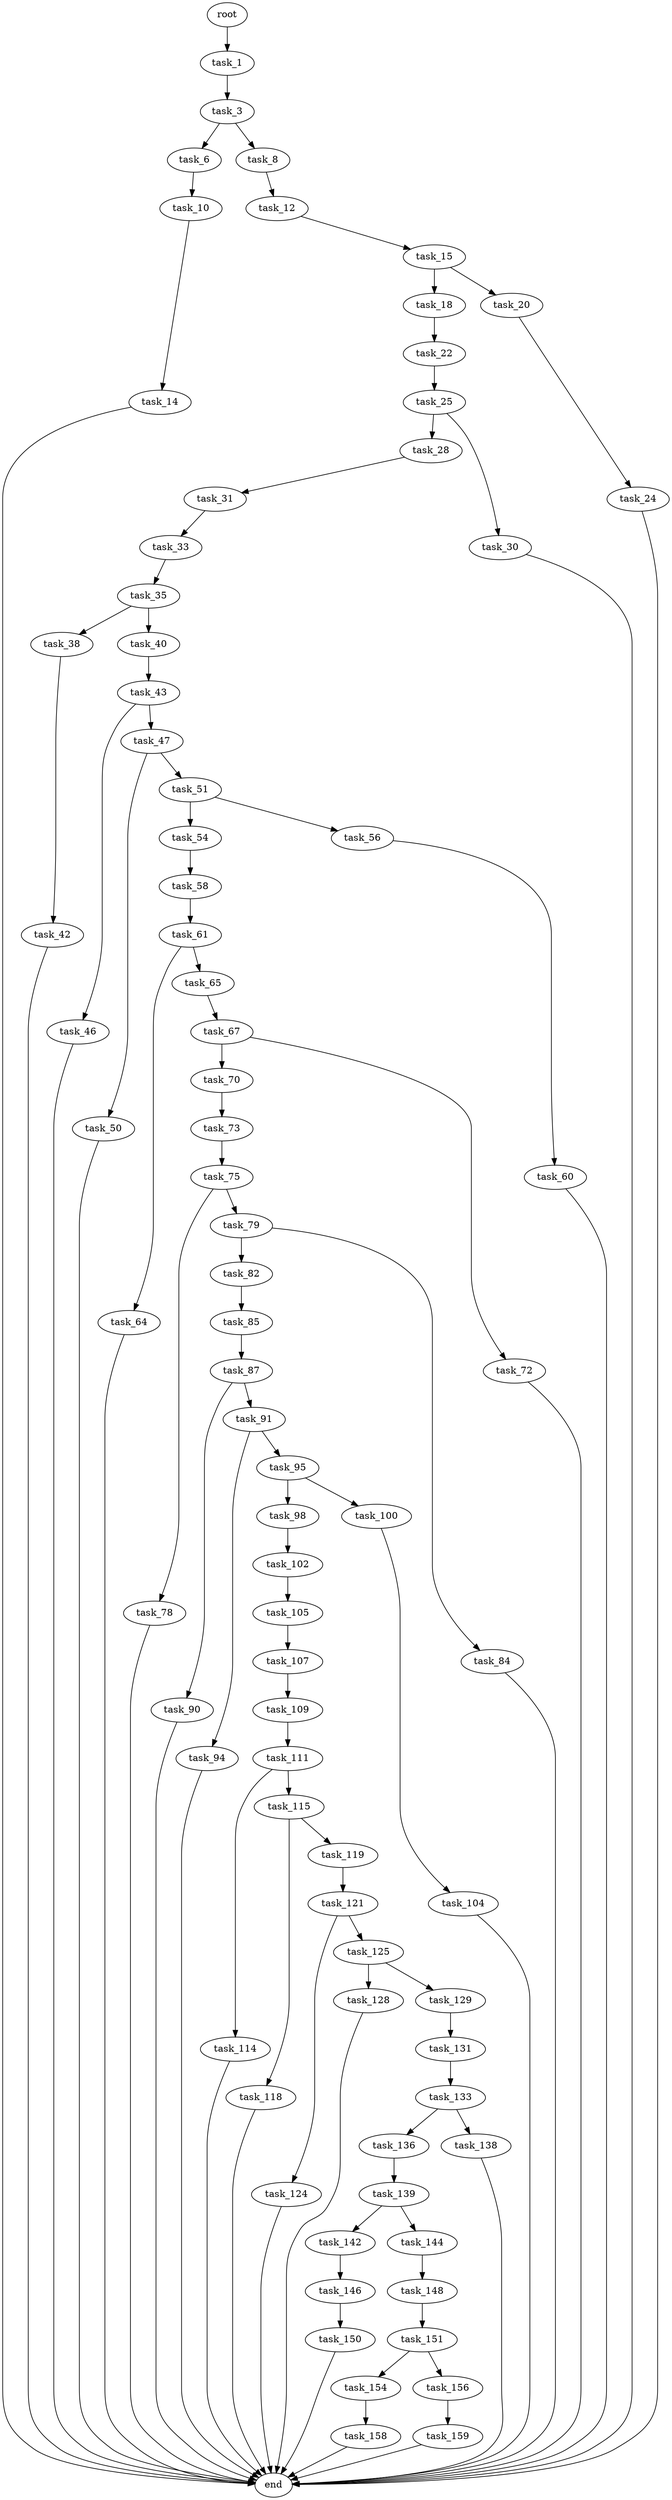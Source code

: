 digraph G {
  root [size="0.000000"];
  task_1 [size="68719476736.000000"];
  task_3 [size="134217728000.000000"];
  task_6 [size="1000738295.000000"];
  task_8 [size="9882304270.000000"];
  task_10 [size="195631078072.000000"];
  task_12 [size="10221012639.000000"];
  task_14 [size="6013964358.000000"];
  task_15 [size="28991029248.000000"];
  task_18 [size="549755813888.000000"];
  task_20 [size="33294464718.000000"];
  task_22 [size="231928233984.000000"];
  task_24 [size="8589934592.000000"];
  task_25 [size="13384656749.000000"];
  task_28 [size="28991029248.000000"];
  task_30 [size="134217728000.000000"];
  task_31 [size="4449030014.000000"];
  task_33 [size="231928233984.000000"];
  task_35 [size="2958391034.000000"];
  task_38 [size="67194614870.000000"];
  task_40 [size="144854319353.000000"];
  task_42 [size="782757789696.000000"];
  task_43 [size="68719476736.000000"];
  task_46 [size="41917800273.000000"];
  task_47 [size="549755813888.000000"];
  task_50 [size="23923435014.000000"];
  task_51 [size="368293445632.000000"];
  task_54 [size="231928233984.000000"];
  task_56 [size="40942748791.000000"];
  task_58 [size="42480830726.000000"];
  task_60 [size="432723255139.000000"];
  task_61 [size="230564563646.000000"];
  task_64 [size="102772112019.000000"];
  task_65 [size="643275717408.000000"];
  task_67 [size="702725530073.000000"];
  task_70 [size="252380282581.000000"];
  task_72 [size="24075320013.000000"];
  task_73 [size="304067525441.000000"];
  task_75 [size="566107670190.000000"];
  task_78 [size="8589934592.000000"];
  task_79 [size="134217728000.000000"];
  task_82 [size="118085683083.000000"];
  task_84 [size="374522242137.000000"];
  task_85 [size="585949895406.000000"];
  task_87 [size="117452812037.000000"];
  task_90 [size="274045865104.000000"];
  task_91 [size="28316317189.000000"];
  task_94 [size="17304549533.000000"];
  task_95 [size="28991029248.000000"];
  task_98 [size="28991029248.000000"];
  task_100 [size="30821696127.000000"];
  task_102 [size="8589934592.000000"];
  task_104 [size="68719476736.000000"];
  task_105 [size="9662551210.000000"];
  task_107 [size="229897410368.000000"];
  task_109 [size="782757789696.000000"];
  task_111 [size="10928017448.000000"];
  task_114 [size="7660452504.000000"];
  task_115 [size="549755813888.000000"];
  task_118 [size="297615908679.000000"];
  task_119 [size="549755813888.000000"];
  task_121 [size="134217728000.000000"];
  task_124 [size="12900884067.000000"];
  task_125 [size="180820626379.000000"];
  task_128 [size="549755813888.000000"];
  task_129 [size="231928233984.000000"];
  task_131 [size="1106903518227.000000"];
  task_133 [size="782757789696.000000"];
  task_136 [size="68719476736.000000"];
  task_138 [size="1096656605661.000000"];
  task_139 [size="845259236839.000000"];
  task_142 [size="228273198908.000000"];
  task_144 [size="9250782485.000000"];
  task_146 [size="368293445632.000000"];
  task_148 [size="402348561952.000000"];
  task_150 [size="201824622365.000000"];
  task_151 [size="483220883117.000000"];
  task_154 [size="2800334594.000000"];
  task_156 [size="418566415429.000000"];
  task_158 [size="8743925303.000000"];
  task_159 [size="13311862801.000000"];
  end [size="0.000000"];

  root -> task_1 [size="1.000000"];
  task_1 -> task_3 [size="134217728.000000"];
  task_3 -> task_6 [size="209715200.000000"];
  task_3 -> task_8 [size="209715200.000000"];
  task_6 -> task_10 [size="75497472.000000"];
  task_8 -> task_12 [size="209715200.000000"];
  task_10 -> task_14 [size="134217728.000000"];
  task_12 -> task_15 [size="209715200.000000"];
  task_14 -> end [size="1.000000"];
  task_15 -> task_18 [size="75497472.000000"];
  task_15 -> task_20 [size="75497472.000000"];
  task_18 -> task_22 [size="536870912.000000"];
  task_20 -> task_24 [size="838860800.000000"];
  task_22 -> task_25 [size="301989888.000000"];
  task_24 -> end [size="1.000000"];
  task_25 -> task_28 [size="209715200.000000"];
  task_25 -> task_30 [size="209715200.000000"];
  task_28 -> task_31 [size="75497472.000000"];
  task_30 -> end [size="1.000000"];
  task_31 -> task_33 [size="75497472.000000"];
  task_33 -> task_35 [size="301989888.000000"];
  task_35 -> task_38 [size="75497472.000000"];
  task_35 -> task_40 [size="75497472.000000"];
  task_38 -> task_42 [size="134217728.000000"];
  task_40 -> task_43 [size="209715200.000000"];
  task_42 -> end [size="1.000000"];
  task_43 -> task_46 [size="134217728.000000"];
  task_43 -> task_47 [size="134217728.000000"];
  task_46 -> end [size="1.000000"];
  task_47 -> task_50 [size="536870912.000000"];
  task_47 -> task_51 [size="536870912.000000"];
  task_50 -> end [size="1.000000"];
  task_51 -> task_54 [size="411041792.000000"];
  task_51 -> task_56 [size="411041792.000000"];
  task_54 -> task_58 [size="301989888.000000"];
  task_56 -> task_60 [size="838860800.000000"];
  task_58 -> task_61 [size="838860800.000000"];
  task_60 -> end [size="1.000000"];
  task_61 -> task_64 [size="209715200.000000"];
  task_61 -> task_65 [size="209715200.000000"];
  task_64 -> end [size="1.000000"];
  task_65 -> task_67 [size="411041792.000000"];
  task_67 -> task_70 [size="679477248.000000"];
  task_67 -> task_72 [size="679477248.000000"];
  task_70 -> task_73 [size="411041792.000000"];
  task_72 -> end [size="1.000000"];
  task_73 -> task_75 [size="301989888.000000"];
  task_75 -> task_78 [size="679477248.000000"];
  task_75 -> task_79 [size="679477248.000000"];
  task_78 -> end [size="1.000000"];
  task_79 -> task_82 [size="209715200.000000"];
  task_79 -> task_84 [size="209715200.000000"];
  task_82 -> task_85 [size="411041792.000000"];
  task_84 -> end [size="1.000000"];
  task_85 -> task_87 [size="679477248.000000"];
  task_87 -> task_90 [size="411041792.000000"];
  task_87 -> task_91 [size="411041792.000000"];
  task_90 -> end [size="1.000000"];
  task_91 -> task_94 [size="536870912.000000"];
  task_91 -> task_95 [size="536870912.000000"];
  task_94 -> end [size="1.000000"];
  task_95 -> task_98 [size="75497472.000000"];
  task_95 -> task_100 [size="75497472.000000"];
  task_98 -> task_102 [size="75497472.000000"];
  task_100 -> task_104 [size="536870912.000000"];
  task_102 -> task_105 [size="33554432.000000"];
  task_104 -> end [size="1.000000"];
  task_105 -> task_107 [size="679477248.000000"];
  task_107 -> task_109 [size="679477248.000000"];
  task_109 -> task_111 [size="679477248.000000"];
  task_111 -> task_114 [size="679477248.000000"];
  task_111 -> task_115 [size="679477248.000000"];
  task_114 -> end [size="1.000000"];
  task_115 -> task_118 [size="536870912.000000"];
  task_115 -> task_119 [size="536870912.000000"];
  task_118 -> end [size="1.000000"];
  task_119 -> task_121 [size="536870912.000000"];
  task_121 -> task_124 [size="209715200.000000"];
  task_121 -> task_125 [size="209715200.000000"];
  task_124 -> end [size="1.000000"];
  task_125 -> task_128 [size="536870912.000000"];
  task_125 -> task_129 [size="536870912.000000"];
  task_128 -> end [size="1.000000"];
  task_129 -> task_131 [size="301989888.000000"];
  task_131 -> task_133 [size="679477248.000000"];
  task_133 -> task_136 [size="679477248.000000"];
  task_133 -> task_138 [size="679477248.000000"];
  task_136 -> task_139 [size="134217728.000000"];
  task_138 -> end [size="1.000000"];
  task_139 -> task_142 [size="679477248.000000"];
  task_139 -> task_144 [size="679477248.000000"];
  task_142 -> task_146 [size="209715200.000000"];
  task_144 -> task_148 [size="209715200.000000"];
  task_146 -> task_150 [size="411041792.000000"];
  task_148 -> task_151 [size="411041792.000000"];
  task_150 -> end [size="1.000000"];
  task_151 -> task_154 [size="301989888.000000"];
  task_151 -> task_156 [size="301989888.000000"];
  task_154 -> task_158 [size="209715200.000000"];
  task_156 -> task_159 [size="411041792.000000"];
  task_158 -> end [size="1.000000"];
  task_159 -> end [size="1.000000"];
}

